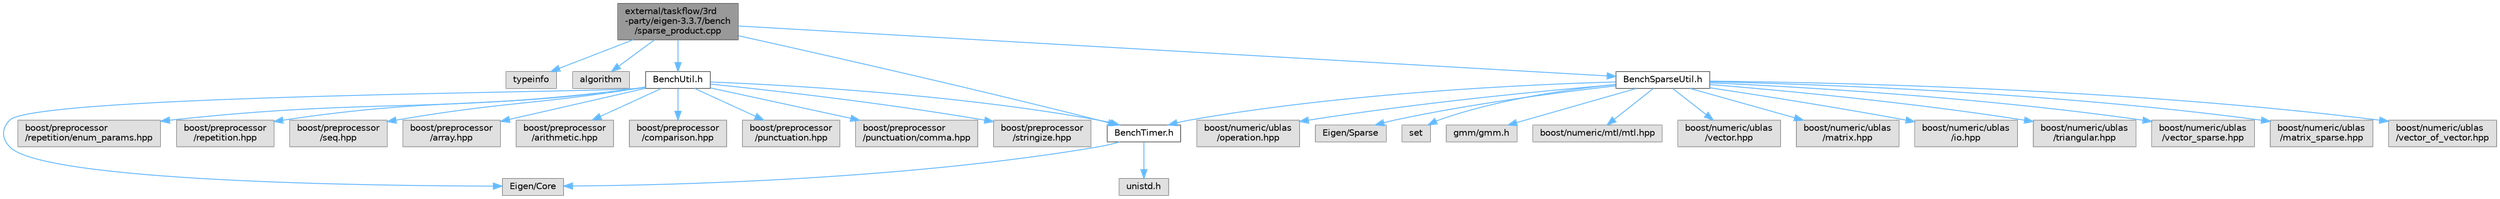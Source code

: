 digraph "external/taskflow/3rd-party/eigen-3.3.7/bench/sparse_product.cpp"
{
 // LATEX_PDF_SIZE
  bgcolor="transparent";
  edge [fontname=Helvetica,fontsize=10,labelfontname=Helvetica,labelfontsize=10];
  node [fontname=Helvetica,fontsize=10,shape=box,height=0.2,width=0.4];
  Node1 [id="Node000001",label="external/taskflow/3rd\l-party/eigen-3.3.7/bench\l/sparse_product.cpp",height=0.2,width=0.4,color="gray40", fillcolor="grey60", style="filled", fontcolor="black",tooltip=" "];
  Node1 -> Node2 [id="edge32_Node000001_Node000002",color="steelblue1",style="solid",tooltip=" "];
  Node2 [id="Node000002",label="typeinfo",height=0.2,width=0.4,color="grey60", fillcolor="#E0E0E0", style="filled",tooltip=" "];
  Node1 -> Node3 [id="edge33_Node000001_Node000003",color="steelblue1",style="solid",tooltip=" "];
  Node3 [id="Node000003",label="algorithm",height=0.2,width=0.4,color="grey60", fillcolor="#E0E0E0", style="filled",tooltip=" "];
  Node1 -> Node4 [id="edge34_Node000001_Node000004",color="steelblue1",style="solid",tooltip=" "];
  Node4 [id="Node000004",label="BenchTimer.h",height=0.2,width=0.4,color="grey40", fillcolor="white", style="filled",URL="$_bench_timer_8h.html",tooltip=" "];
  Node4 -> Node5 [id="edge35_Node000004_Node000005",color="steelblue1",style="solid",tooltip=" "];
  Node5 [id="Node000005",label="unistd.h",height=0.2,width=0.4,color="grey60", fillcolor="#E0E0E0", style="filled",tooltip=" "];
  Node4 -> Node6 [id="edge36_Node000004_Node000006",color="steelblue1",style="solid",tooltip=" "];
  Node6 [id="Node000006",label="Eigen/Core",height=0.2,width=0.4,color="grey60", fillcolor="#E0E0E0", style="filled",tooltip=" "];
  Node1 -> Node7 [id="edge37_Node000001_Node000007",color="steelblue1",style="solid",tooltip=" "];
  Node7 [id="Node000007",label="BenchUtil.h",height=0.2,width=0.4,color="grey40", fillcolor="white", style="filled",URL="$_bench_util_8h.html",tooltip=" "];
  Node7 -> Node6 [id="edge38_Node000007_Node000006",color="steelblue1",style="solid",tooltip=" "];
  Node7 -> Node4 [id="edge39_Node000007_Node000004",color="steelblue1",style="solid",tooltip=" "];
  Node7 -> Node8 [id="edge40_Node000007_Node000008",color="steelblue1",style="solid",tooltip=" "];
  Node8 [id="Node000008",label="boost/preprocessor\l/repetition/enum_params.hpp",height=0.2,width=0.4,color="grey60", fillcolor="#E0E0E0", style="filled",tooltip=" "];
  Node7 -> Node9 [id="edge41_Node000007_Node000009",color="steelblue1",style="solid",tooltip=" "];
  Node9 [id="Node000009",label="boost/preprocessor\l/repetition.hpp",height=0.2,width=0.4,color="grey60", fillcolor="#E0E0E0", style="filled",tooltip=" "];
  Node7 -> Node10 [id="edge42_Node000007_Node000010",color="steelblue1",style="solid",tooltip=" "];
  Node10 [id="Node000010",label="boost/preprocessor\l/seq.hpp",height=0.2,width=0.4,color="grey60", fillcolor="#E0E0E0", style="filled",tooltip=" "];
  Node7 -> Node11 [id="edge43_Node000007_Node000011",color="steelblue1",style="solid",tooltip=" "];
  Node11 [id="Node000011",label="boost/preprocessor\l/array.hpp",height=0.2,width=0.4,color="grey60", fillcolor="#E0E0E0", style="filled",tooltip=" "];
  Node7 -> Node12 [id="edge44_Node000007_Node000012",color="steelblue1",style="solid",tooltip=" "];
  Node12 [id="Node000012",label="boost/preprocessor\l/arithmetic.hpp",height=0.2,width=0.4,color="grey60", fillcolor="#E0E0E0", style="filled",tooltip=" "];
  Node7 -> Node13 [id="edge45_Node000007_Node000013",color="steelblue1",style="solid",tooltip=" "];
  Node13 [id="Node000013",label="boost/preprocessor\l/comparison.hpp",height=0.2,width=0.4,color="grey60", fillcolor="#E0E0E0", style="filled",tooltip=" "];
  Node7 -> Node14 [id="edge46_Node000007_Node000014",color="steelblue1",style="solid",tooltip=" "];
  Node14 [id="Node000014",label="boost/preprocessor\l/punctuation.hpp",height=0.2,width=0.4,color="grey60", fillcolor="#E0E0E0", style="filled",tooltip=" "];
  Node7 -> Node15 [id="edge47_Node000007_Node000015",color="steelblue1",style="solid",tooltip=" "];
  Node15 [id="Node000015",label="boost/preprocessor\l/punctuation/comma.hpp",height=0.2,width=0.4,color="grey60", fillcolor="#E0E0E0", style="filled",tooltip=" "];
  Node7 -> Node16 [id="edge48_Node000007_Node000016",color="steelblue1",style="solid",tooltip=" "];
  Node16 [id="Node000016",label="boost/preprocessor\l/stringize.hpp",height=0.2,width=0.4,color="grey60", fillcolor="#E0E0E0", style="filled",tooltip=" "];
  Node1 -> Node17 [id="edge49_Node000001_Node000017",color="steelblue1",style="solid",tooltip=" "];
  Node17 [id="Node000017",label="BenchSparseUtil.h",height=0.2,width=0.4,color="grey40", fillcolor="white", style="filled",URL="$_bench_sparse_util_8h.html",tooltip=" "];
  Node17 -> Node18 [id="edge50_Node000017_Node000018",color="steelblue1",style="solid",tooltip=" "];
  Node18 [id="Node000018",label="Eigen/Sparse",height=0.2,width=0.4,color="grey60", fillcolor="#E0E0E0", style="filled",tooltip=" "];
  Node17 -> Node4 [id="edge51_Node000017_Node000004",color="steelblue1",style="solid",tooltip=" "];
  Node17 -> Node19 [id="edge52_Node000017_Node000019",color="steelblue1",style="solid",tooltip=" "];
  Node19 [id="Node000019",label="set",height=0.2,width=0.4,color="grey60", fillcolor="#E0E0E0", style="filled",tooltip=" "];
  Node17 -> Node20 [id="edge53_Node000017_Node000020",color="steelblue1",style="solid",tooltip=" "];
  Node20 [id="Node000020",label="gmm/gmm.h",height=0.2,width=0.4,color="grey60", fillcolor="#E0E0E0", style="filled",tooltip=" "];
  Node17 -> Node21 [id="edge54_Node000017_Node000021",color="steelblue1",style="solid",tooltip=" "];
  Node21 [id="Node000021",label="boost/numeric/mtl/mtl.hpp",height=0.2,width=0.4,color="grey60", fillcolor="#E0E0E0", style="filled",tooltip=" "];
  Node17 -> Node22 [id="edge55_Node000017_Node000022",color="steelblue1",style="solid",tooltip=" "];
  Node22 [id="Node000022",label="boost/numeric/ublas\l/vector.hpp",height=0.2,width=0.4,color="grey60", fillcolor="#E0E0E0", style="filled",tooltip=" "];
  Node17 -> Node23 [id="edge56_Node000017_Node000023",color="steelblue1",style="solid",tooltip=" "];
  Node23 [id="Node000023",label="boost/numeric/ublas\l/matrix.hpp",height=0.2,width=0.4,color="grey60", fillcolor="#E0E0E0", style="filled",tooltip=" "];
  Node17 -> Node24 [id="edge57_Node000017_Node000024",color="steelblue1",style="solid",tooltip=" "];
  Node24 [id="Node000024",label="boost/numeric/ublas\l/io.hpp",height=0.2,width=0.4,color="grey60", fillcolor="#E0E0E0", style="filled",tooltip=" "];
  Node17 -> Node25 [id="edge58_Node000017_Node000025",color="steelblue1",style="solid",tooltip=" "];
  Node25 [id="Node000025",label="boost/numeric/ublas\l/triangular.hpp",height=0.2,width=0.4,color="grey60", fillcolor="#E0E0E0", style="filled",tooltip=" "];
  Node17 -> Node26 [id="edge59_Node000017_Node000026",color="steelblue1",style="solid",tooltip=" "];
  Node26 [id="Node000026",label="boost/numeric/ublas\l/vector_sparse.hpp",height=0.2,width=0.4,color="grey60", fillcolor="#E0E0E0", style="filled",tooltip=" "];
  Node17 -> Node27 [id="edge60_Node000017_Node000027",color="steelblue1",style="solid",tooltip=" "];
  Node27 [id="Node000027",label="boost/numeric/ublas\l/matrix_sparse.hpp",height=0.2,width=0.4,color="grey60", fillcolor="#E0E0E0", style="filled",tooltip=" "];
  Node17 -> Node28 [id="edge61_Node000017_Node000028",color="steelblue1",style="solid",tooltip=" "];
  Node28 [id="Node000028",label="boost/numeric/ublas\l/vector_of_vector.hpp",height=0.2,width=0.4,color="grey60", fillcolor="#E0E0E0", style="filled",tooltip=" "];
  Node17 -> Node29 [id="edge62_Node000017_Node000029",color="steelblue1",style="solid",tooltip=" "];
  Node29 [id="Node000029",label="boost/numeric/ublas\l/operation.hpp",height=0.2,width=0.4,color="grey60", fillcolor="#E0E0E0", style="filled",tooltip=" "];
}
